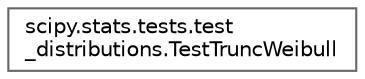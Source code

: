 digraph "Graphical Class Hierarchy"
{
 // LATEX_PDF_SIZE
  bgcolor="transparent";
  edge [fontname=Helvetica,fontsize=10,labelfontname=Helvetica,labelfontsize=10];
  node [fontname=Helvetica,fontsize=10,shape=box,height=0.2,width=0.4];
  rankdir="LR";
  Node0 [id="Node000000",label="scipy.stats.tests.test\l_distributions.TestTruncWeibull",height=0.2,width=0.4,color="grey40", fillcolor="white", style="filled",URL="$d9/df7/classscipy_1_1stats_1_1tests_1_1test__distributions_1_1TestTruncWeibull.html",tooltip=" "];
}
